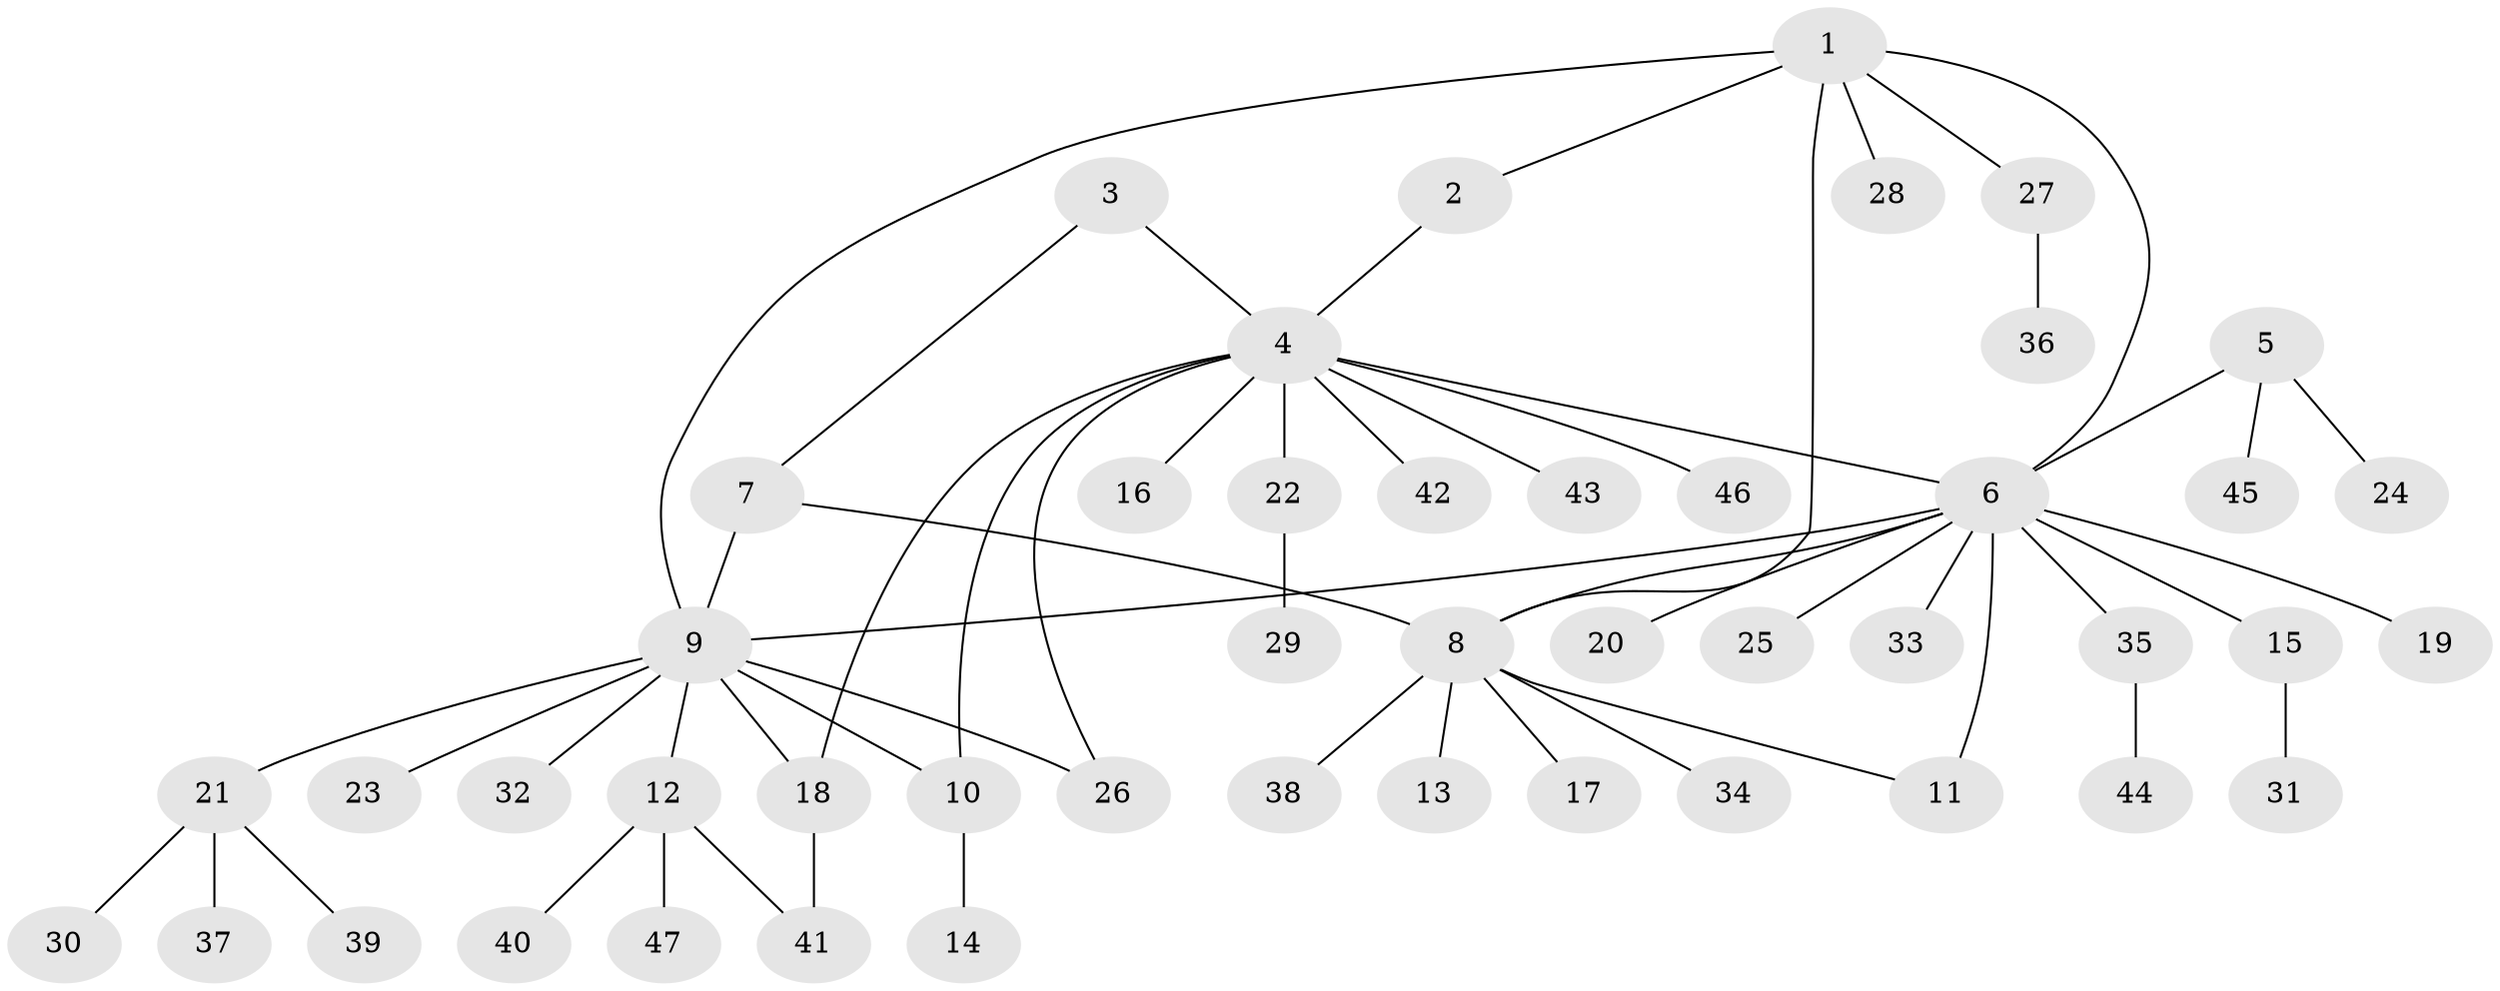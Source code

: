 // Generated by graph-tools (version 1.1) at 2025/50/03/09/25 03:50:31]
// undirected, 47 vertices, 56 edges
graph export_dot {
graph [start="1"]
  node [color=gray90,style=filled];
  1;
  2;
  3;
  4;
  5;
  6;
  7;
  8;
  9;
  10;
  11;
  12;
  13;
  14;
  15;
  16;
  17;
  18;
  19;
  20;
  21;
  22;
  23;
  24;
  25;
  26;
  27;
  28;
  29;
  30;
  31;
  32;
  33;
  34;
  35;
  36;
  37;
  38;
  39;
  40;
  41;
  42;
  43;
  44;
  45;
  46;
  47;
  1 -- 2;
  1 -- 6;
  1 -- 8;
  1 -- 9;
  1 -- 27;
  1 -- 28;
  2 -- 4;
  3 -- 4;
  3 -- 7;
  4 -- 6;
  4 -- 10;
  4 -- 16;
  4 -- 18;
  4 -- 22;
  4 -- 26;
  4 -- 42;
  4 -- 43;
  4 -- 46;
  5 -- 6;
  5 -- 24;
  5 -- 45;
  6 -- 8;
  6 -- 9;
  6 -- 11;
  6 -- 15;
  6 -- 19;
  6 -- 20;
  6 -- 25;
  6 -- 33;
  6 -- 35;
  7 -- 8;
  7 -- 9;
  8 -- 11;
  8 -- 13;
  8 -- 17;
  8 -- 34;
  8 -- 38;
  9 -- 10;
  9 -- 12;
  9 -- 18;
  9 -- 21;
  9 -- 23;
  9 -- 26;
  9 -- 32;
  10 -- 14;
  12 -- 40;
  12 -- 41;
  12 -- 47;
  15 -- 31;
  18 -- 41;
  21 -- 30;
  21 -- 37;
  21 -- 39;
  22 -- 29;
  27 -- 36;
  35 -- 44;
}
